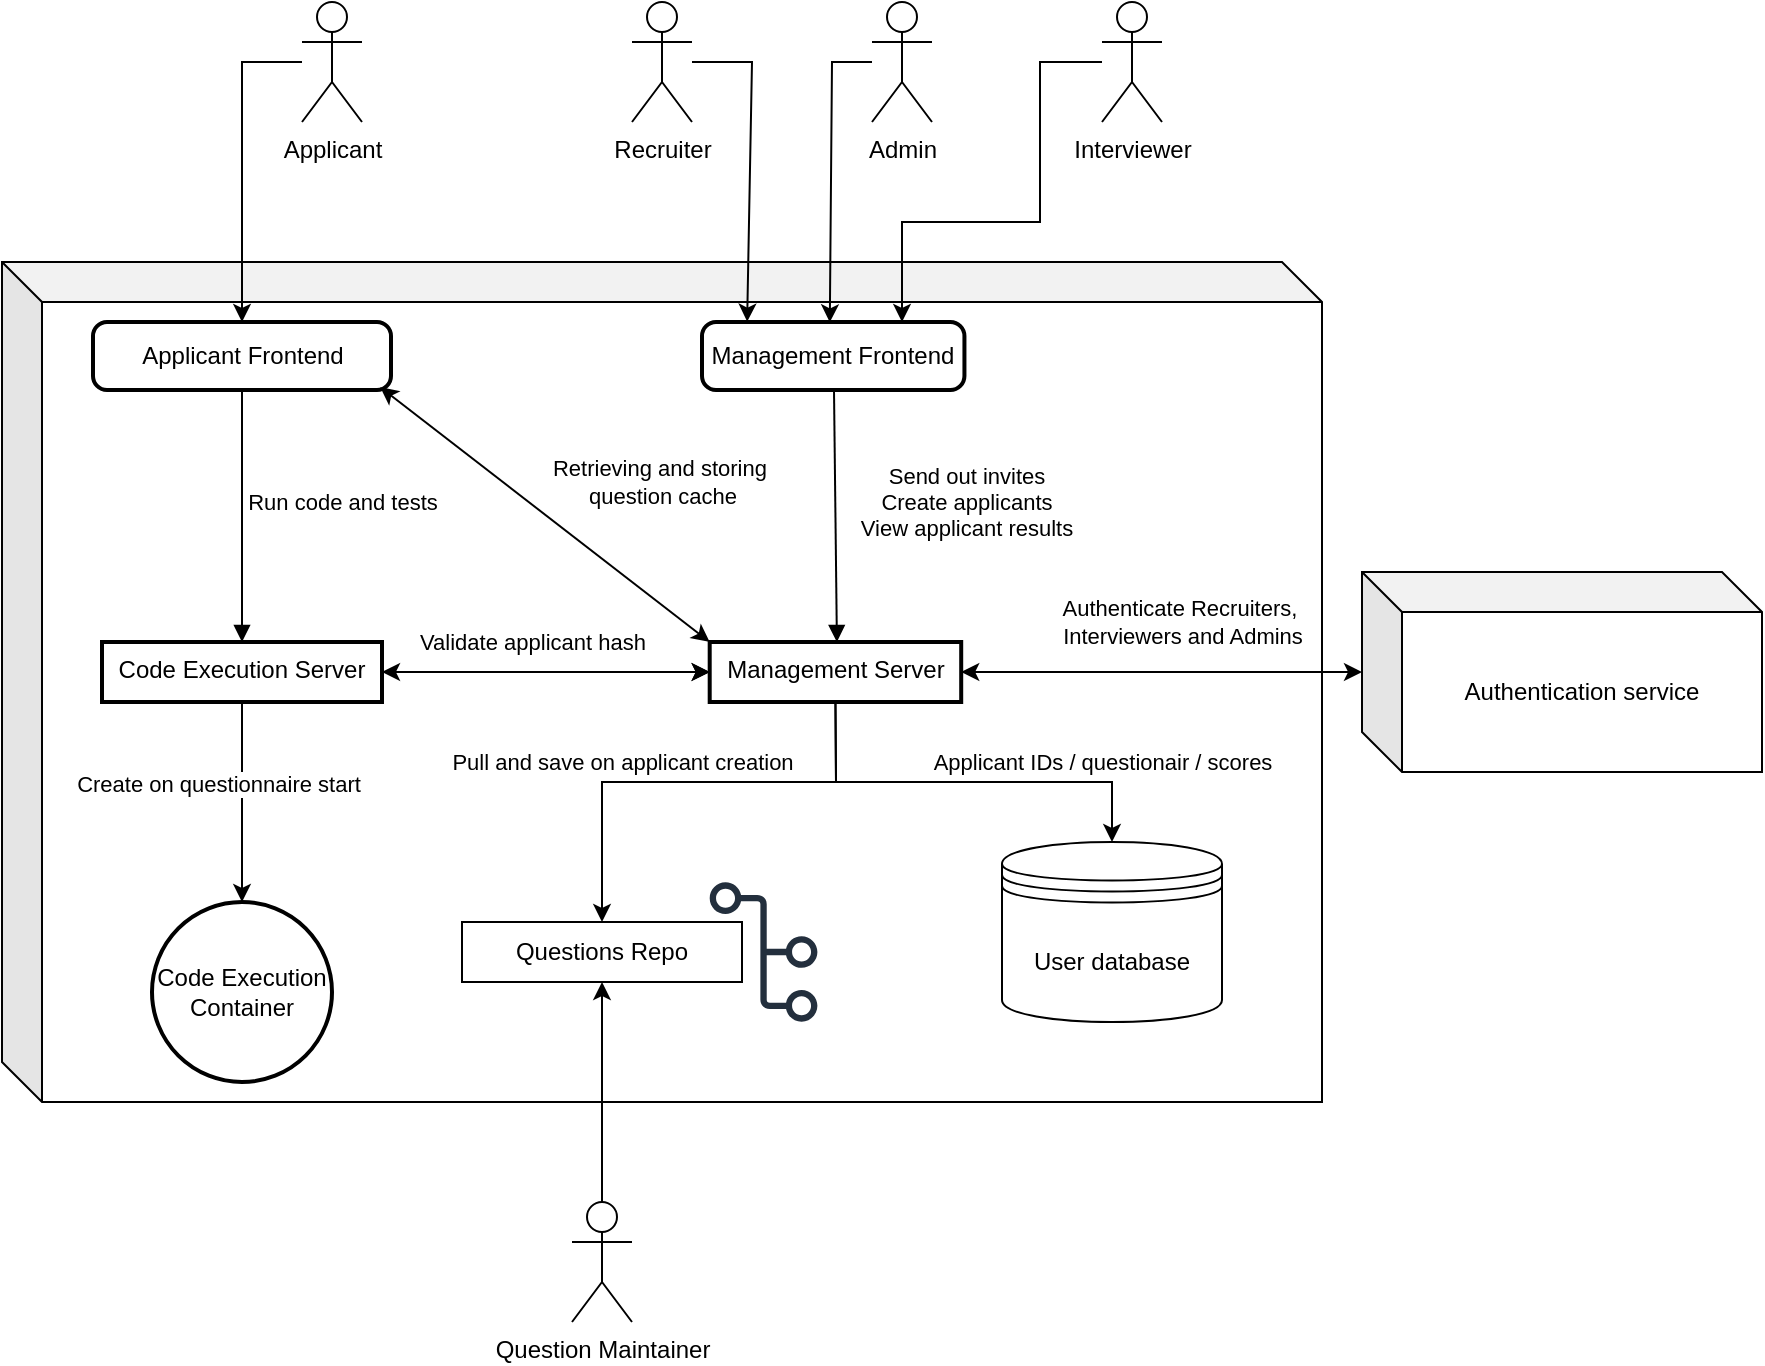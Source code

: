 <mxfile version="26.0.5">
  <diagram name="Page-1" id="E4wf14jWZjM0e14n7IuA">
    <mxGraphModel dx="1050" dy="2486" grid="1" gridSize="10" guides="1" tooltips="1" connect="1" arrows="1" fold="1" page="1" pageScale="1" pageWidth="1200" pageHeight="1920" math="0" shadow="0">
      <root>
        <mxCell id="0" />
        <mxCell id="1" parent="0" />
        <mxCell id="SVNqQnyOk3BUrDzZ9YOz-11" value="" style="shape=cube;whiteSpace=wrap;html=1;boundedLbl=1;backgroundOutline=1;darkOpacity=0.05;darkOpacity2=0.1;" parent="1" vertex="1">
          <mxGeometry x="190" y="-550" width="660" height="420" as="geometry" />
        </mxCell>
        <mxCell id="4" value="Code Execution Server" style="whiteSpace=wrap;strokeWidth=2;verticalAlign=top;" parent="1" vertex="1">
          <mxGeometry x="240" y="-360" width="140" height="30" as="geometry" />
        </mxCell>
        <mxCell id="5" value="Code Execution Container" style="ellipse;aspect=fixed;strokeWidth=2;whiteSpace=wrap;" parent="1" vertex="1">
          <mxGeometry x="265" y="-230" width="90" height="90" as="geometry" />
        </mxCell>
        <mxCell id="7" value="Management Frontend" style="rounded=1;absoluteArcSize=1;arcSize=14;whiteSpace=wrap;strokeWidth=2;" parent="1" vertex="1">
          <mxGeometry x="540" y="-520" width="131.22" height="34" as="geometry" />
        </mxCell>
        <mxCell id="8" value="Applicant Frontend" style="rounded=1;absoluteArcSize=1;arcSize=14;whiteSpace=wrap;strokeWidth=2;" parent="1" vertex="1">
          <mxGeometry x="235.5" y="-520" width="149" height="34" as="geometry" />
        </mxCell>
        <mxCell id="11" value="" style="curved=1;startArrow=none;endArrow=block;exitX=0.5;exitY=1;exitDx=0;exitDy=0;" parent="1" edge="1">
          <mxGeometry relative="1" as="geometry">
            <Array as="points" />
            <mxPoint x="606.0" y="-486" as="sourcePoint" />
            <mxPoint x="607.452" y="-360" as="targetPoint" />
          </mxGeometry>
        </mxCell>
        <mxCell id="l5N1Bfa5sSR1C01T4Idd-29" value="Send out invites&lt;br&gt;Create applicants&lt;br&gt;View applicant results" style="edgeLabel;html=1;align=center;verticalAlign=middle;resizable=0;points=[];" parent="11" connectable="0" vertex="1">
          <mxGeometry x="-0.365" y="3" relative="1" as="geometry">
            <mxPoint x="62" y="16" as="offset" />
          </mxGeometry>
        </mxCell>
        <mxCell id="l5N1Bfa5sSR1C01T4Idd-14" value="User database" style="shape=datastore;whiteSpace=wrap;html=1;" parent="1" vertex="1">
          <mxGeometry x="690" y="-260" width="110" height="90" as="geometry" />
        </mxCell>
        <mxCell id="l5N1Bfa5sSR1C01T4Idd-16" value="Management Server" style="whiteSpace=wrap;strokeWidth=2;verticalAlign=top;" parent="1" vertex="1">
          <mxGeometry x="543.85" y="-360" width="125.75" height="30" as="geometry" />
        </mxCell>
        <mxCell id="l5N1Bfa5sSR1C01T4Idd-18" value="" style="curved=1;startArrow=none;endArrow=block;exitX=0.5;exitY=1;exitDx=0;exitDy=0;" parent="1" source="8" target="4" edge="1">
          <mxGeometry relative="1" as="geometry">
            <Array as="points" />
            <mxPoint x="526" y="-350" as="sourcePoint" />
            <mxPoint x="526" y="-386" as="targetPoint" />
          </mxGeometry>
        </mxCell>
        <mxCell id="l5N1Bfa5sSR1C01T4Idd-30" value="&lt;div&gt;Run code and tests&lt;/div&gt;" style="edgeLabel;html=1;align=center;verticalAlign=middle;resizable=0;points=[];" parent="l5N1Bfa5sSR1C01T4Idd-18" connectable="0" vertex="1">
          <mxGeometry x="-0.333" y="5" relative="1" as="geometry">
            <mxPoint x="45" y="14" as="offset" />
          </mxGeometry>
        </mxCell>
        <mxCell id="l5N1Bfa5sSR1C01T4Idd-19" value="Questions Repo" style="rounded=0;whiteSpace=wrap;html=1;" parent="1" vertex="1">
          <mxGeometry x="420" y="-220" width="140" height="30" as="geometry" />
        </mxCell>
        <mxCell id="l5N1Bfa5sSR1C01T4Idd-17" value="" style="sketch=0;outlineConnect=0;fontColor=#232F3E;gradientColor=none;fillColor=#232F3D;strokeColor=none;dashed=0;verticalLabelPosition=bottom;verticalAlign=top;align=center;html=1;fontSize=12;fontStyle=0;aspect=fixed;pointerEvents=1;shape=mxgraph.aws4.git_repository;" parent="1" vertex="1">
          <mxGeometry x="543.85" y="-240" width="53.85" height="70" as="geometry" />
        </mxCell>
        <mxCell id="l5N1Bfa5sSR1C01T4Idd-20" value="" style="endArrow=classic;html=1;rounded=0;entryX=0.5;entryY=0;entryDx=0;entryDy=0;exitX=0.5;exitY=1;exitDx=0;exitDy=0;" parent="1" source="l5N1Bfa5sSR1C01T4Idd-16" target="l5N1Bfa5sSR1C01T4Idd-19" edge="1">
          <mxGeometry width="50" height="50" relative="1" as="geometry">
            <mxPoint x="210" y="-180" as="sourcePoint" />
            <mxPoint x="260" y="-230" as="targetPoint" />
            <Array as="points">
              <mxPoint x="607" y="-290" />
              <mxPoint x="490" y="-290" />
            </Array>
          </mxGeometry>
        </mxCell>
        <mxCell id="l5N1Bfa5sSR1C01T4Idd-21" value="Pull and save on applicant creation" style="edgeLabel;html=1;align=center;verticalAlign=middle;resizable=0;points=[];" parent="l5N1Bfa5sSR1C01T4Idd-20" connectable="0" vertex="1">
          <mxGeometry x="-0.208" y="5" relative="1" as="geometry">
            <mxPoint x="-57" y="-15" as="offset" />
          </mxGeometry>
        </mxCell>
        <mxCell id="l5N1Bfa5sSR1C01T4Idd-22" value="" style="endArrow=classic;html=1;rounded=0;entryX=0.5;entryY=0;entryDx=0;entryDy=0;exitX=0.5;exitY=1;exitDx=0;exitDy=0;" parent="1" source="l5N1Bfa5sSR1C01T4Idd-16" target="l5N1Bfa5sSR1C01T4Idd-14" edge="1">
          <mxGeometry width="50" height="50" relative="1" as="geometry">
            <mxPoint x="470" y="-250" as="sourcePoint" />
            <mxPoint x="520" y="-300" as="targetPoint" />
            <Array as="points">
              <mxPoint x="607" y="-290" />
              <mxPoint x="745" y="-290" />
            </Array>
          </mxGeometry>
        </mxCell>
        <mxCell id="l5N1Bfa5sSR1C01T4Idd-23" value="Applicant IDs / questionair / scores" style="edgeLabel;html=1;align=center;verticalAlign=middle;resizable=0;points=[];" parent="l5N1Bfa5sSR1C01T4Idd-22" connectable="0" vertex="1">
          <mxGeometry x="-0.138" relative="1" as="geometry">
            <mxPoint x="83" y="-10" as="offset" />
          </mxGeometry>
        </mxCell>
        <mxCell id="l5N1Bfa5sSR1C01T4Idd-24" value="" style="endArrow=classic;html=1;rounded=0;exitX=0.5;exitY=1;exitDx=0;exitDy=0;entryX=0.5;entryY=0;entryDx=0;entryDy=0;" parent="1" source="4" target="5" edge="1">
          <mxGeometry width="50" height="50" relative="1" as="geometry">
            <mxPoint x="420" y="-240" as="sourcePoint" />
            <mxPoint x="470" y="-290" as="targetPoint" />
            <Array as="points">
              <mxPoint x="310" y="-270" />
            </Array>
          </mxGeometry>
        </mxCell>
        <mxCell id="l5N1Bfa5sSR1C01T4Idd-25" value="Create on questionnaire start" style="edgeLabel;html=1;align=center;verticalAlign=middle;resizable=0;points=[];" parent="l5N1Bfa5sSR1C01T4Idd-24" connectable="0" vertex="1">
          <mxGeometry x="0.013" relative="1" as="geometry">
            <mxPoint x="-12" y="-10" as="offset" />
          </mxGeometry>
        </mxCell>
        <mxCell id="l5N1Bfa5sSR1C01T4Idd-26" value="" style="endArrow=classic;html=1;rounded=0;exitX=1;exitY=0.5;exitDx=0;exitDy=0;" parent="1" source="4" target="l5N1Bfa5sSR1C01T4Idd-16" edge="1">
          <mxGeometry width="50" height="50" relative="1" as="geometry">
            <mxPoint x="410" y="-320" as="sourcePoint" />
            <mxPoint x="460" y="-370" as="targetPoint" />
          </mxGeometry>
        </mxCell>
        <mxCell id="l5N1Bfa5sSR1C01T4Idd-27" value="Validate applicant hash" style="edgeLabel;html=1;align=center;verticalAlign=middle;resizable=0;points=[];" parent="l5N1Bfa5sSR1C01T4Idd-26" connectable="0" vertex="1">
          <mxGeometry x="-0.293" y="-2" relative="1" as="geometry">
            <mxPoint x="17" y="-17" as="offset" />
          </mxGeometry>
        </mxCell>
        <mxCell id="l5N1Bfa5sSR1C01T4Idd-31" value="" style="endArrow=classic;startArrow=classic;html=1;rounded=0;entryX=0;entryY=0.5;entryDx=0;entryDy=0;exitX=1;exitY=0.5;exitDx=0;exitDy=0;" parent="1" source="4" target="l5N1Bfa5sSR1C01T4Idd-16" edge="1">
          <mxGeometry width="50" height="50" relative="1" as="geometry">
            <mxPoint x="440" y="-280" as="sourcePoint" />
            <mxPoint x="490" y="-330" as="targetPoint" />
          </mxGeometry>
        </mxCell>
        <mxCell id="SVNqQnyOk3BUrDzZ9YOz-13" value="Authentication service" style="shape=cube;whiteSpace=wrap;html=1;boundedLbl=1;backgroundOutline=1;darkOpacity=0.05;darkOpacity2=0.1;" parent="1" vertex="1">
          <mxGeometry x="870" y="-395" width="200" height="100" as="geometry" />
        </mxCell>
        <mxCell id="SVNqQnyOk3BUrDzZ9YOz-14" value="" style="endArrow=classic;startArrow=classic;html=1;rounded=0;exitX=1;exitY=0.5;exitDx=0;exitDy=0;" parent="1" source="l5N1Bfa5sSR1C01T4Idd-16" target="SVNqQnyOk3BUrDzZ9YOz-13" edge="1">
          <mxGeometry width="50" height="50" relative="1" as="geometry">
            <mxPoint x="680" y="-370" as="sourcePoint" />
            <mxPoint x="730" y="-420" as="targetPoint" />
            <Array as="points" />
          </mxGeometry>
        </mxCell>
        <mxCell id="SVNqQnyOk3BUrDzZ9YOz-15" value="&lt;div&gt;Authenticate Recruiters,&amp;nbsp;&lt;/div&gt;&lt;div&gt;Interviewers and Admins&lt;/div&gt;" style="edgeLabel;html=1;align=center;verticalAlign=middle;resizable=0;points=[];" parent="SVNqQnyOk3BUrDzZ9YOz-14" vertex="1" connectable="0">
          <mxGeometry x="0.152" y="2" relative="1" as="geometry">
            <mxPoint x="-5" y="-23" as="offset" />
          </mxGeometry>
        </mxCell>
        <mxCell id="SVNqQnyOk3BUrDzZ9YOz-16" value="Recruiter" style="shape=umlActor;verticalLabelPosition=bottom;verticalAlign=top;html=1;outlineConnect=0;" parent="1" vertex="1">
          <mxGeometry x="505" y="-680" width="30" height="60" as="geometry" />
        </mxCell>
        <mxCell id="SVNqQnyOk3BUrDzZ9YOz-18" value="Admin" style="shape=umlActor;verticalLabelPosition=bottom;verticalAlign=top;html=1;outlineConnect=0;" parent="1" vertex="1">
          <mxGeometry x="625" y="-680" width="30" height="60" as="geometry" />
        </mxCell>
        <mxCell id="SVNqQnyOk3BUrDzZ9YOz-20" value="" style="edgeStyle=orthogonalEdgeStyle;rounded=0;orthogonalLoop=1;jettySize=auto;html=1;entryX=0.5;entryY=1;entryDx=0;entryDy=0;" parent="1" source="SVNqQnyOk3BUrDzZ9YOz-19" target="l5N1Bfa5sSR1C01T4Idd-19" edge="1">
          <mxGeometry relative="1" as="geometry" />
        </mxCell>
        <mxCell id="SVNqQnyOk3BUrDzZ9YOz-19" value="Question Maintainer" style="shape=umlActor;verticalLabelPosition=bottom;verticalAlign=top;html=1;outlineConnect=0;" parent="1" vertex="1">
          <mxGeometry x="475" y="-80" width="30" height="60" as="geometry" />
        </mxCell>
        <mxCell id="SVNqQnyOk3BUrDzZ9YOz-21" value="" style="endArrow=classic;html=1;rounded=0;entryX=0.672;entryY=0.004;entryDx=0;entryDy=0;entryPerimeter=0;" parent="1" source="SVNqQnyOk3BUrDzZ9YOz-18" edge="1">
          <mxGeometry width="50" height="50" relative="1" as="geometry">
            <mxPoint x="655" y="-370" as="sourcePoint" />
            <mxPoint x="603.908" y="-519.864" as="targetPoint" />
            <Array as="points">
              <mxPoint x="605" y="-650" />
            </Array>
          </mxGeometry>
        </mxCell>
        <mxCell id="SVNqQnyOk3BUrDzZ9YOz-23" value="" style="endArrow=classic;html=1;rounded=0;entryX=0.172;entryY=-0.005;entryDx=0;entryDy=0;entryPerimeter=0;" parent="1" source="SVNqQnyOk3BUrDzZ9YOz-16" target="7" edge="1">
          <mxGeometry width="50" height="50" relative="1" as="geometry">
            <mxPoint x="355" y="-440" as="sourcePoint" />
            <mxPoint x="564.305" y="-522.346" as="targetPoint" />
            <Array as="points">
              <mxPoint x="565" y="-650" />
            </Array>
          </mxGeometry>
        </mxCell>
        <mxCell id="SVNqQnyOk3BUrDzZ9YOz-25" value="&lt;div&gt;Applicant&lt;/div&gt;&lt;div&gt;&lt;br&gt;&lt;/div&gt;" style="shape=umlActor;verticalLabelPosition=bottom;verticalAlign=top;html=1;outlineConnect=0;" parent="1" vertex="1">
          <mxGeometry x="340" y="-680" width="30" height="60" as="geometry" />
        </mxCell>
        <mxCell id="SVNqQnyOk3BUrDzZ9YOz-26" value="" style="endArrow=classic;html=1;rounded=0;entryX=0.5;entryY=0;entryDx=0;entryDy=0;" parent="1" source="SVNqQnyOk3BUrDzZ9YOz-25" target="8" edge="1">
          <mxGeometry width="50" height="50" relative="1" as="geometry">
            <mxPoint x="360" y="-380" as="sourcePoint" />
            <mxPoint x="410" y="-430" as="targetPoint" />
            <Array as="points">
              <mxPoint x="310" y="-650" />
            </Array>
          </mxGeometry>
        </mxCell>
        <mxCell id="SVNqQnyOk3BUrDzZ9YOz-28" value="" style="edgeStyle=orthogonalEdgeStyle;rounded=0;orthogonalLoop=1;jettySize=auto;html=1;" parent="1" source="SVNqQnyOk3BUrDzZ9YOz-27" edge="1">
          <mxGeometry relative="1" as="geometry">
            <mxPoint x="739" y="-650" as="sourcePoint" />
            <mxPoint x="640" y="-520" as="targetPoint" />
            <Array as="points">
              <mxPoint x="709" y="-650" />
              <mxPoint x="709" y="-570" />
              <mxPoint x="640" y="-570" />
              <mxPoint x="640" y="-520" />
            </Array>
          </mxGeometry>
        </mxCell>
        <mxCell id="SVNqQnyOk3BUrDzZ9YOz-27" value="Interviewer" style="shape=umlActor;verticalLabelPosition=bottom;verticalAlign=top;html=1;outlineConnect=0;" parent="1" vertex="1">
          <mxGeometry x="740" y="-680" width="30" height="60" as="geometry" />
        </mxCell>
        <mxCell id="SVNqQnyOk3BUrDzZ9YOz-29" value="" style="endArrow=classic;startArrow=classic;html=1;rounded=0;entryX=0;entryY=0;entryDx=0;entryDy=0;exitX=0.964;exitY=0.959;exitDx=0;exitDy=0;exitPerimeter=0;" parent="1" source="8" target="l5N1Bfa5sSR1C01T4Idd-16" edge="1">
          <mxGeometry width="50" height="50" relative="1" as="geometry">
            <mxPoint x="520" y="-460" as="sourcePoint" />
            <mxPoint x="570" y="-510" as="targetPoint" />
          </mxGeometry>
        </mxCell>
        <mxCell id="SVNqQnyOk3BUrDzZ9YOz-30" value="&lt;div&gt;Retrieving and storing&amp;nbsp;&lt;/div&gt;&lt;div&gt;question cache&lt;/div&gt;" style="edgeLabel;html=1;align=center;verticalAlign=middle;resizable=0;points=[];" parent="SVNqQnyOk3BUrDzZ9YOz-29" vertex="1" connectable="0">
          <mxGeometry x="0.004" y="-3" relative="1" as="geometry">
            <mxPoint x="60" y="-19" as="offset" />
          </mxGeometry>
        </mxCell>
      </root>
    </mxGraphModel>
  </diagram>
</mxfile>
